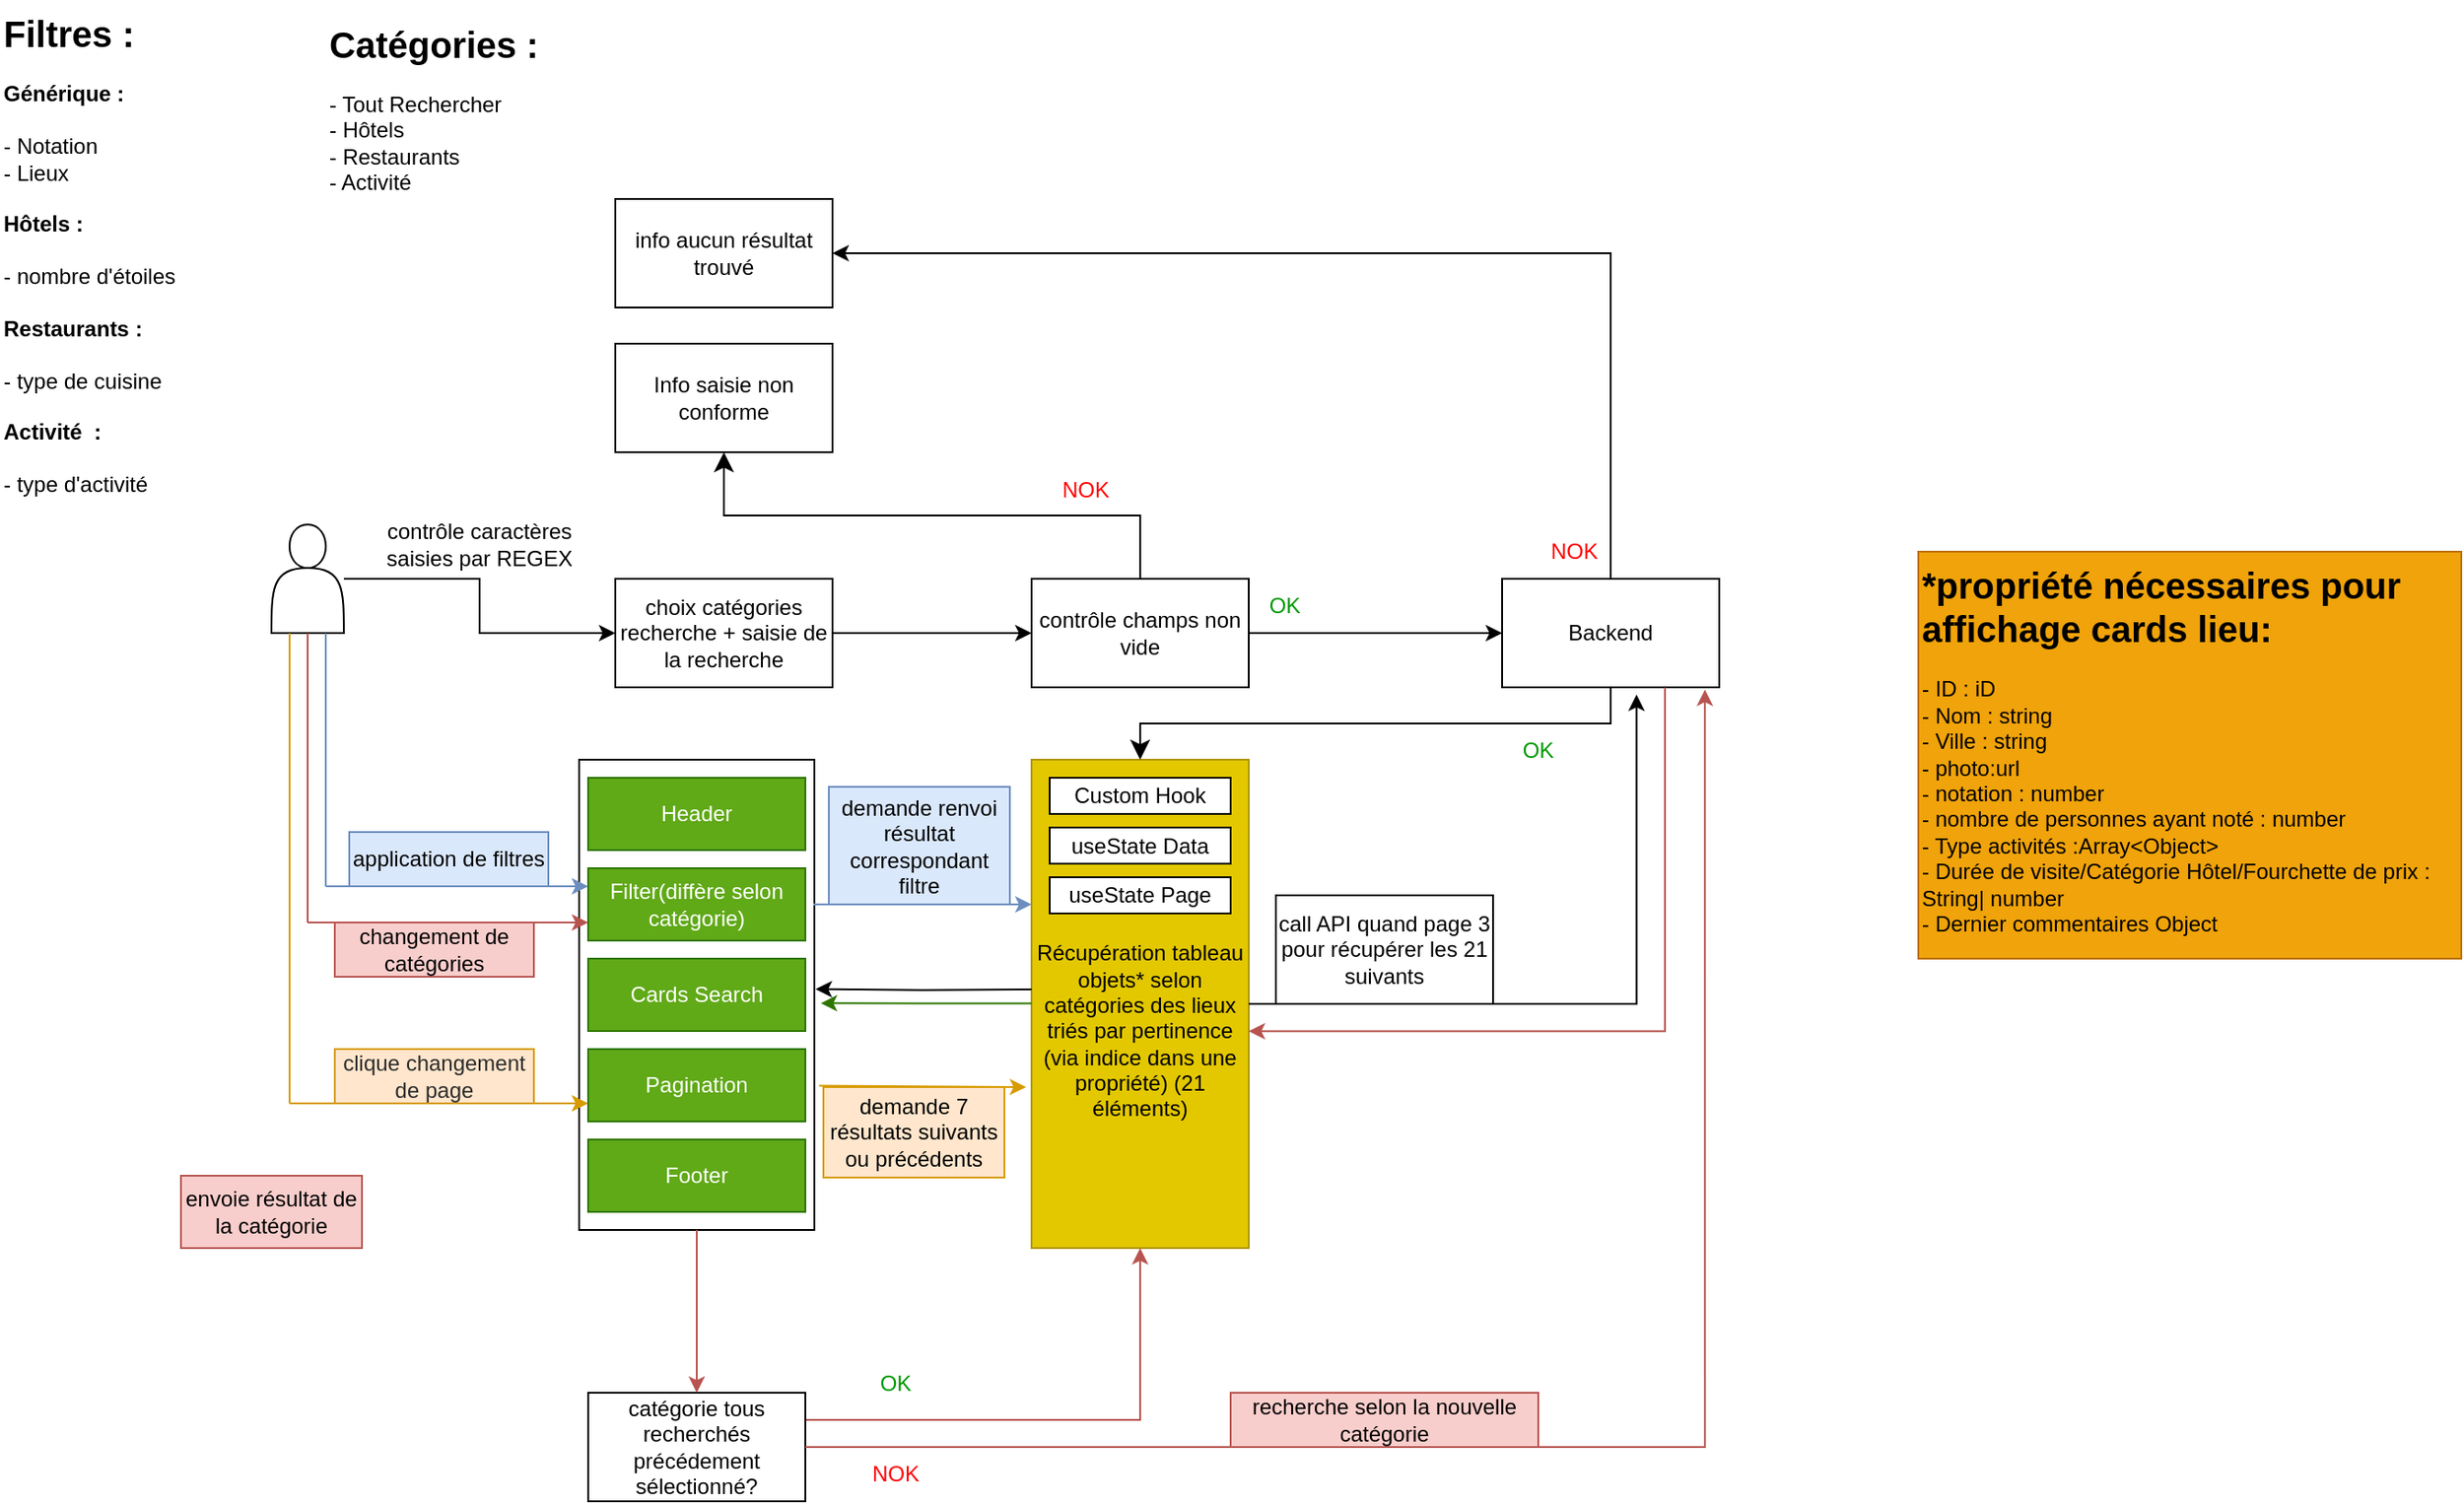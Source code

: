 <mxfile version="24.6.4" type="device">
  <diagram name="Page-1" id="-OZIe05YQaMjz7e-lakk">
    <mxGraphModel dx="1463" dy="376" grid="1" gridSize="10" guides="1" tooltips="1" connect="1" arrows="1" fold="1" page="1" pageScale="1" pageWidth="827" pageHeight="1169" math="0" shadow="0">
      <root>
        <mxCell id="0" />
        <mxCell id="1" parent="0" />
        <mxCell id="jqsIoBwaRQyOEGOpOjdC-4" style="edgeStyle=orthogonalEdgeStyle;rounded=0;orthogonalLoop=1;jettySize=auto;html=1;entryX=0;entryY=0.5;entryDx=0;entryDy=0;" parent="1" source="jqsIoBwaRQyOEGOpOjdC-1" target="jqsIoBwaRQyOEGOpOjdC-2" edge="1">
          <mxGeometry relative="1" as="geometry" />
        </mxCell>
        <mxCell id="jqsIoBwaRQyOEGOpOjdC-1" value="" style="shape=actor;whiteSpace=wrap;html=1;" parent="1" vertex="1">
          <mxGeometry x="-540" y="370" width="40" height="60" as="geometry" />
        </mxCell>
        <mxCell id="jqsIoBwaRQyOEGOpOjdC-7" style="edgeStyle=orthogonalEdgeStyle;rounded=0;orthogonalLoop=1;jettySize=auto;html=1;" parent="1" source="jqsIoBwaRQyOEGOpOjdC-2" target="jqsIoBwaRQyOEGOpOjdC-6" edge="1">
          <mxGeometry relative="1" as="geometry" />
        </mxCell>
        <mxCell id="jqsIoBwaRQyOEGOpOjdC-2" value="choix catégories recherche + saisie de la recherche" style="rounded=0;whiteSpace=wrap;html=1;" parent="1" vertex="1">
          <mxGeometry x="-350" y="400" width="120" height="60" as="geometry" />
        </mxCell>
        <mxCell id="jqsIoBwaRQyOEGOpOjdC-54" style="edgeStyle=orthogonalEdgeStyle;rounded=0;orthogonalLoop=1;jettySize=auto;html=1;entryX=1;entryY=0.5;entryDx=0;entryDy=0;" parent="1" source="jqsIoBwaRQyOEGOpOjdC-3" target="jqsIoBwaRQyOEGOpOjdC-53" edge="1">
          <mxGeometry relative="1" as="geometry">
            <Array as="points">
              <mxPoint x="200" y="220" />
            </Array>
          </mxGeometry>
        </mxCell>
        <mxCell id="jqsIoBwaRQyOEGOpOjdC-3" value="Backend" style="rounded=0;whiteSpace=wrap;html=1;" parent="1" vertex="1">
          <mxGeometry x="140" y="400" width="120" height="60" as="geometry" />
        </mxCell>
        <mxCell id="jqsIoBwaRQyOEGOpOjdC-5" value="contrôle caractères saisies par REGEX" style="text;html=1;align=center;verticalAlign=middle;whiteSpace=wrap;rounded=0;" parent="1" vertex="1">
          <mxGeometry x="-485" y="366" width="120" height="30" as="geometry" />
        </mxCell>
        <mxCell id="jqsIoBwaRQyOEGOpOjdC-8" style="edgeStyle=orthogonalEdgeStyle;rounded=0;orthogonalLoop=1;jettySize=auto;html=1;" parent="1" source="jqsIoBwaRQyOEGOpOjdC-6" target="jqsIoBwaRQyOEGOpOjdC-3" edge="1">
          <mxGeometry relative="1" as="geometry" />
        </mxCell>
        <mxCell id="jqsIoBwaRQyOEGOpOjdC-6" value="contrôle champs non vide" style="rounded=0;whiteSpace=wrap;html=1;" parent="1" vertex="1">
          <mxGeometry x="-120" y="400" width="120" height="60" as="geometry" />
        </mxCell>
        <mxCell id="jqsIoBwaRQyOEGOpOjdC-9" value="&lt;font color=&quot;#009900&quot;&gt;OK&lt;/font&gt;" style="text;html=1;align=center;verticalAlign=middle;whiteSpace=wrap;rounded=0;" parent="1" vertex="1">
          <mxGeometry x="-10" y="400" width="60" height="30" as="geometry" />
        </mxCell>
        <mxCell id="jqsIoBwaRQyOEGOpOjdC-11" value="Info saisie non conforme" style="rounded=0;whiteSpace=wrap;html=1;" parent="1" vertex="1">
          <mxGeometry x="-350" y="270" width="120" height="60" as="geometry" />
        </mxCell>
        <mxCell id="jqsIoBwaRQyOEGOpOjdC-13" value="" style="edgeStyle=elbowEdgeStyle;elbow=vertical;endArrow=classic;html=1;curved=0;rounded=0;endSize=8;startSize=8;exitX=0.5;exitY=0;exitDx=0;exitDy=0;" parent="1" source="jqsIoBwaRQyOEGOpOjdC-6" target="jqsIoBwaRQyOEGOpOjdC-11" edge="1">
          <mxGeometry width="50" height="50" relative="1" as="geometry">
            <mxPoint x="-110" y="330" as="sourcePoint" />
            <mxPoint x="-60" y="280" as="targetPoint" />
          </mxGeometry>
        </mxCell>
        <mxCell id="jqsIoBwaRQyOEGOpOjdC-14" value="&lt;font color=&quot;#ff0000&quot;&gt;NOK&lt;/font&gt;" style="text;html=1;align=center;verticalAlign=middle;whiteSpace=wrap;rounded=0;" parent="1" vertex="1">
          <mxGeometry x="-120" y="336" width="60" height="30" as="geometry" />
        </mxCell>
        <mxCell id="jqsIoBwaRQyOEGOpOjdC-15" value="Récupération tableau objets* selon catégories des lieux triés par pertinence (via indice dans une propriété) (21 éléments)" style="rounded=0;whiteSpace=wrap;html=1;fillColor=#e3c800;fontColor=#000000;strokeColor=#B09500;verticalAlign=middle;spacingTop=30;" parent="1" vertex="1">
          <mxGeometry x="-120" y="500" width="120" height="270" as="geometry" />
        </mxCell>
        <mxCell id="jqsIoBwaRQyOEGOpOjdC-17" value="" style="edgeStyle=elbowEdgeStyle;elbow=vertical;endArrow=classic;html=1;curved=0;rounded=0;endSize=8;startSize=8;" parent="1" source="jqsIoBwaRQyOEGOpOjdC-3" target="jqsIoBwaRQyOEGOpOjdC-15" edge="1">
          <mxGeometry width="50" height="50" relative="1" as="geometry">
            <mxPoint x="-140" y="530" as="sourcePoint" />
            <mxPoint x="-90" y="480" as="targetPoint" />
          </mxGeometry>
        </mxCell>
        <mxCell id="jqsIoBwaRQyOEGOpOjdC-19" value="" style="rounded=0;whiteSpace=wrap;html=1;fillColor=none;" parent="1" vertex="1">
          <mxGeometry x="-370" y="500" width="130" height="260" as="geometry" />
        </mxCell>
        <mxCell id="jqsIoBwaRQyOEGOpOjdC-21" value="" style="endArrow=none;html=1;rounded=0;exitX=0.866;exitY=0.977;exitDx=0;exitDy=0;fillColor=#ffe6cc;strokeColor=#d79b00;exitPerimeter=0;" parent="1" edge="1">
          <mxGeometry width="50" height="50" relative="1" as="geometry">
            <mxPoint x="-530" y="430" as="sourcePoint" />
            <mxPoint x="-530" y="690" as="targetPoint" />
          </mxGeometry>
        </mxCell>
        <mxCell id="jqsIoBwaRQyOEGOpOjdC-22" value="" style="endArrow=classic;html=1;rounded=0;entryX=0;entryY=0.75;entryDx=0;entryDy=0;fillColor=#ffe6cc;strokeColor=#d79b00;" parent="1" target="tws-aRyEBau8SEogngRB-4" edge="1">
          <mxGeometry width="50" height="50" relative="1" as="geometry">
            <mxPoint x="-530" y="690" as="sourcePoint" />
            <mxPoint x="-200" y="540" as="targetPoint" />
          </mxGeometry>
        </mxCell>
        <mxCell id="jqsIoBwaRQyOEGOpOjdC-23" value="clique changement de page" style="text;html=1;align=center;verticalAlign=middle;whiteSpace=wrap;rounded=0;fillColor=#ffe6cc;strokeColor=#d79b00;fontColor=#2B2B2B;" parent="1" vertex="1">
          <mxGeometry x="-505" y="660" width="110" height="30" as="geometry" />
        </mxCell>
        <mxCell id="jqsIoBwaRQyOEGOpOjdC-26" style="edgeStyle=orthogonalEdgeStyle;rounded=0;orthogonalLoop=1;jettySize=auto;html=1;entryX=1.005;entryY=0.037;entryDx=0;entryDy=0;entryPerimeter=0;exitX=0;exitY=0.036;exitDx=0;exitDy=0;exitPerimeter=0;" parent="1" edge="1">
          <mxGeometry relative="1" as="geometry">
            <mxPoint x="-120" y="626.94" as="sourcePoint" />
            <mxPoint x="-239.35" y="626.84" as="targetPoint" />
          </mxGeometry>
        </mxCell>
        <mxCell id="jqsIoBwaRQyOEGOpOjdC-27" value="" style="endArrow=classic;html=1;rounded=0;exitX=1.02;exitY=0.728;exitDx=0;exitDy=0;fillColor=#ffe6cc;strokeColor=#d79b00;exitPerimeter=0;" parent="1" edge="1">
          <mxGeometry width="50" height="50" relative="1" as="geometry">
            <mxPoint x="-237.4" y="680.28" as="sourcePoint" />
            <mxPoint x="-123" y="681" as="targetPoint" />
          </mxGeometry>
        </mxCell>
        <mxCell id="jqsIoBwaRQyOEGOpOjdC-28" value="demande 7 résultats suivants ou précédents" style="text;html=1;align=center;verticalAlign=middle;whiteSpace=wrap;rounded=0;fillColor=#ffe6cc;strokeColor=#d79b00;fontColor=#000000;" parent="1" vertex="1">
          <mxGeometry x="-235" y="681" width="100" height="50" as="geometry" />
        </mxCell>
        <mxCell id="jqsIoBwaRQyOEGOpOjdC-32" value="" style="endArrow=none;html=1;rounded=0;entryX=0.75;entryY=1;entryDx=0;entryDy=0;fillColor=#dae8fc;strokeColor=#6c8ebf;" parent="1" edge="1" target="jqsIoBwaRQyOEGOpOjdC-1">
          <mxGeometry width="50" height="50" relative="1" as="geometry">
            <mxPoint x="-510" y="570" as="sourcePoint" />
            <mxPoint x="-499.92" y="459.7" as="targetPoint" />
          </mxGeometry>
        </mxCell>
        <mxCell id="jqsIoBwaRQyOEGOpOjdC-33" value="" style="endArrow=classic;html=1;rounded=0;fillColor=#dae8fc;strokeColor=#6c8ebf;entryX=0;entryY=0.25;entryDx=0;entryDy=0;" parent="1" edge="1" target="tws-aRyEBau8SEogngRB-2">
          <mxGeometry width="50" height="50" relative="1" as="geometry">
            <mxPoint x="-510" y="570" as="sourcePoint" />
            <mxPoint x="-350" y="580" as="targetPoint" />
          </mxGeometry>
        </mxCell>
        <mxCell id="jqsIoBwaRQyOEGOpOjdC-34" value="application de filtres" style="text;html=1;align=center;verticalAlign=middle;whiteSpace=wrap;rounded=0;fillColor=#dae8fc;strokeColor=#6c8ebf;fontColor=#000000;" parent="1" vertex="1">
          <mxGeometry x="-497" y="540" width="110" height="30" as="geometry" />
        </mxCell>
        <mxCell id="jqsIoBwaRQyOEGOpOjdC-35" value="" style="endArrow=classic;html=1;rounded=0;exitX=0.996;exitY=0.644;exitDx=0;exitDy=0;exitPerimeter=0;entryX=-0.032;entryY=0.39;entryDx=0;entryDy=0;entryPerimeter=0;fillColor=#dae8fc;strokeColor=#6c8ebf;" parent="1" edge="1">
          <mxGeometry width="50" height="50" relative="1" as="geometry">
            <mxPoint x="-240.52" y="580" as="sourcePoint" />
            <mxPoint x="-120.0" y="580.06" as="targetPoint" />
          </mxGeometry>
        </mxCell>
        <mxCell id="jqsIoBwaRQyOEGOpOjdC-36" value="demande renvoi résultat correspondant filtre" style="text;html=1;align=center;verticalAlign=middle;whiteSpace=wrap;rounded=0;fillColor=#dae8fc;strokeColor=#6c8ebf;fontColor=#000000;" parent="1" vertex="1">
          <mxGeometry x="-232" y="515" width="100" height="65" as="geometry" />
        </mxCell>
        <mxCell id="jqsIoBwaRQyOEGOpOjdC-38" value="" style="endArrow=none;html=1;rounded=0;entryX=0.25;entryY=1;entryDx=0;entryDy=0;fillColor=#f8cecc;strokeColor=#b85450;" parent="1" edge="1">
          <mxGeometry width="50" height="50" relative="1" as="geometry">
            <mxPoint x="-520" y="590" as="sourcePoint" />
            <mxPoint x="-520" y="430" as="targetPoint" />
            <Array as="points">
              <mxPoint x="-520" y="520" />
            </Array>
          </mxGeometry>
        </mxCell>
        <mxCell id="jqsIoBwaRQyOEGOpOjdC-39" value="" style="endArrow=classic;html=1;rounded=0;entryX=0;entryY=0.75;entryDx=0;entryDy=0;fillColor=#f8cecc;strokeColor=#b85450;" parent="1" target="tws-aRyEBau8SEogngRB-2" edge="1">
          <mxGeometry width="50" height="50" relative="1" as="geometry">
            <mxPoint x="-520" y="590" as="sourcePoint" />
            <mxPoint x="-370.26" y="590.34" as="targetPoint" />
          </mxGeometry>
        </mxCell>
        <mxCell id="jqsIoBwaRQyOEGOpOjdC-40" value="changement de catégories" style="text;html=1;align=center;verticalAlign=middle;whiteSpace=wrap;rounded=0;fillColor=#f8cecc;strokeColor=#b85450;fontColor=#000000;" parent="1" vertex="1">
          <mxGeometry x="-505" y="590" width="110" height="30" as="geometry" />
        </mxCell>
        <mxCell id="jqsIoBwaRQyOEGOpOjdC-43" style="edgeStyle=orthogonalEdgeStyle;rounded=0;orthogonalLoop=1;jettySize=auto;html=1;exitX=1;exitY=0.25;exitDx=0;exitDy=0;fillColor=#f8cecc;strokeColor=#b85450;" parent="1" source="jqsIoBwaRQyOEGOpOjdC-41" target="jqsIoBwaRQyOEGOpOjdC-15" edge="1">
          <mxGeometry relative="1" as="geometry" />
        </mxCell>
        <mxCell id="jqsIoBwaRQyOEGOpOjdC-41" value="catégorie tous recherchés précédement sélectionné?" style="rounded=0;whiteSpace=wrap;html=1;" parent="1" vertex="1">
          <mxGeometry x="-365" y="850" width="120" height="60" as="geometry" />
        </mxCell>
        <mxCell id="jqsIoBwaRQyOEGOpOjdC-42" value="" style="endArrow=classic;html=1;rounded=0;exitX=0.5;exitY=1;exitDx=0;exitDy=0;entryX=0.5;entryY=0;entryDx=0;entryDy=0;fillColor=#f8cecc;strokeColor=#b85450;" parent="1" source="jqsIoBwaRQyOEGOpOjdC-19" target="jqsIoBwaRQyOEGOpOjdC-41" edge="1">
          <mxGeometry width="50" height="50" relative="1" as="geometry">
            <mxPoint x="-300" y="790" as="sourcePoint" />
            <mxPoint x="-250" y="740" as="targetPoint" />
          </mxGeometry>
        </mxCell>
        <mxCell id="jqsIoBwaRQyOEGOpOjdC-44" value="&lt;font color=&quot;#009900&quot;&gt;OK&lt;/font&gt;" style="text;html=1;align=center;verticalAlign=middle;whiteSpace=wrap;rounded=0;" parent="1" vertex="1">
          <mxGeometry x="-225" y="830" width="60" height="30" as="geometry" />
        </mxCell>
        <mxCell id="jqsIoBwaRQyOEGOpOjdC-45" value="" style="endArrow=classic;html=1;rounded=0;exitX=-0.024;exitY=0.789;exitDx=0;exitDy=0;exitPerimeter=0;entryX=1.005;entryY=0.819;entryDx=0;entryDy=0;entryPerimeter=0;fillColor=#60a917;strokeColor=#2D7600;" parent="1" edge="1">
          <mxGeometry width="50" height="50" relative="1" as="geometry">
            <mxPoint x="-120.0" y="634.75" as="sourcePoint" />
            <mxPoint x="-236.47" y="634.66" as="targetPoint" />
          </mxGeometry>
        </mxCell>
        <mxCell id="jqsIoBwaRQyOEGOpOjdC-46" value="envoie résultat de la catégorie" style="text;html=1;align=center;verticalAlign=middle;whiteSpace=wrap;rounded=0;fillColor=#f8cecc;strokeColor=#b85450;fontColor=#000000;" parent="1" vertex="1">
          <mxGeometry x="-590" y="730" width="100" height="40" as="geometry" />
        </mxCell>
        <mxCell id="jqsIoBwaRQyOEGOpOjdC-47" style="edgeStyle=orthogonalEdgeStyle;rounded=0;orthogonalLoop=1;jettySize=auto;html=1;entryX=0.934;entryY=1.02;entryDx=0;entryDy=0;entryPerimeter=0;fillColor=#f8cecc;strokeColor=#b85450;" parent="1" source="jqsIoBwaRQyOEGOpOjdC-41" target="jqsIoBwaRQyOEGOpOjdC-3" edge="1">
          <mxGeometry relative="1" as="geometry" />
        </mxCell>
        <mxCell id="jqsIoBwaRQyOEGOpOjdC-48" value="&lt;font color=&quot;#ff0000&quot;&gt;NOK&lt;/font&gt;" style="text;html=1;align=center;verticalAlign=middle;whiteSpace=wrap;rounded=0;" parent="1" vertex="1">
          <mxGeometry x="-225" y="880" width="60" height="30" as="geometry" />
        </mxCell>
        <mxCell id="jqsIoBwaRQyOEGOpOjdC-49" value="recherche selon la nouvelle catégorie" style="text;html=1;align=center;verticalAlign=middle;whiteSpace=wrap;rounded=0;fillColor=#f8cecc;strokeColor=#b85450;fontColor=#000000;" parent="1" vertex="1">
          <mxGeometry x="-10" y="850" width="170" height="30" as="geometry" />
        </mxCell>
        <mxCell id="jqsIoBwaRQyOEGOpOjdC-50" style="edgeStyle=orthogonalEdgeStyle;rounded=0;orthogonalLoop=1;jettySize=auto;html=1;entryX=1;entryY=0.556;entryDx=0;entryDy=0;entryPerimeter=0;fillColor=#f8cecc;strokeColor=#b85450;" parent="1" source="jqsIoBwaRQyOEGOpOjdC-3" target="jqsIoBwaRQyOEGOpOjdC-15" edge="1">
          <mxGeometry relative="1" as="geometry">
            <Array as="points">
              <mxPoint x="230" y="650" />
            </Array>
          </mxGeometry>
        </mxCell>
        <mxCell id="jqsIoBwaRQyOEGOpOjdC-52" value="&lt;font color=&quot;#009900&quot;&gt;OK&lt;/font&gt;" style="text;html=1;align=center;verticalAlign=middle;whiteSpace=wrap;rounded=0;" parent="1" vertex="1">
          <mxGeometry x="130" y="480" width="60" height="30" as="geometry" />
        </mxCell>
        <mxCell id="jqsIoBwaRQyOEGOpOjdC-53" value="info aucun résultat trouvé" style="rounded=0;whiteSpace=wrap;html=1;" parent="1" vertex="1">
          <mxGeometry x="-350" y="190" width="120" height="60" as="geometry" />
        </mxCell>
        <mxCell id="jqsIoBwaRQyOEGOpOjdC-55" value="&lt;font color=&quot;#ff0000&quot;&gt;NOK&lt;/font&gt;" style="text;html=1;align=center;verticalAlign=middle;whiteSpace=wrap;rounded=0;" parent="1" vertex="1">
          <mxGeometry x="150" y="370" width="60" height="30" as="geometry" />
        </mxCell>
        <mxCell id="jqsIoBwaRQyOEGOpOjdC-58" value="&lt;b&gt;&lt;font style=&quot;font-size: 20px;&quot;&gt;Catégories :&lt;/font&gt;&lt;/b&gt;&lt;div&gt;&lt;b&gt;&lt;br&gt;&lt;/b&gt;&lt;div&gt;- Tout Rechercher&lt;/div&gt;&lt;div&gt;- Hôtels&lt;/div&gt;&lt;div&gt;- Restaurants&lt;/div&gt;&lt;div&gt;- Activité&lt;/div&gt;&lt;/div&gt;" style="text;html=1;align=left;verticalAlign=middle;whiteSpace=wrap;rounded=0;" parent="1" vertex="1">
          <mxGeometry x="-510" y="80" width="120" height="120" as="geometry" />
        </mxCell>
        <mxCell id="jqsIoBwaRQyOEGOpOjdC-59" value="&lt;b&gt;&lt;font style=&quot;font-size: 20px;&quot;&gt;Filtres :&lt;/font&gt;&lt;/b&gt;&lt;div&gt;&lt;b&gt;&lt;br&gt;&lt;/b&gt;&lt;/div&gt;&lt;div&gt;&lt;b&gt;Générique :&amp;nbsp;&lt;/b&gt;&lt;/div&gt;&lt;div&gt;&lt;b&gt;&lt;br&gt;&lt;/b&gt;&lt;div&gt;&lt;span style=&quot;background-color: initial;&quot;&gt;- Notation&lt;/span&gt;&lt;/div&gt;&lt;div&gt;&lt;span style=&quot;background-color: initial;&quot;&gt;- Lieux&amp;nbsp;&lt;/span&gt;&lt;/div&gt;&lt;div&gt;&lt;br&gt;&lt;/div&gt;&lt;div&gt;&lt;b&gt;Hôtels :&lt;/b&gt;&lt;br&gt;&lt;/div&gt;&lt;/div&gt;&lt;div&gt;&lt;b&gt;&lt;br&gt;&lt;/b&gt;&lt;/div&gt;&lt;div&gt;- nombre d&#39;étoiles&lt;/div&gt;&lt;div&gt;&lt;br&gt;&lt;/div&gt;&lt;div&gt;&lt;b&gt;Restaurants :&lt;/b&gt;&lt;br&gt;&lt;/div&gt;&lt;div&gt;&lt;br&gt;&lt;/div&gt;&lt;div&gt;- type de cuisine&lt;/div&gt;&lt;div&gt;&lt;br&gt;&lt;/div&gt;&lt;div&gt;&lt;b&gt;Activité&amp;nbsp; :&lt;/b&gt;&lt;br&gt;&lt;/div&gt;&lt;div&gt;&lt;b&gt;&lt;br&gt;&lt;/b&gt;&lt;/div&gt;&lt;div&gt;- type d&#39;activité&lt;/div&gt;" style="text;html=1;align=left;verticalAlign=top;whiteSpace=wrap;rounded=0;" parent="1" vertex="1">
          <mxGeometry x="-690" y="80" width="120" height="340" as="geometry" />
        </mxCell>
        <mxCell id="J3gAGZSWbf4-d91PH42h-1" value="&lt;b&gt;&lt;font style=&quot;font-size: 20px;&quot;&gt;*propriété nécessaires pour affichage cards lieu:&lt;/font&gt;&lt;/b&gt;&lt;div&gt;&lt;b&gt;&lt;br&gt;&lt;/b&gt;&lt;div&gt;&lt;span style=&quot;background-color: initial;&quot;&gt;- ID : iD&lt;/span&gt;&lt;/div&gt;&lt;div&gt;&lt;span style=&quot;background-color: initial;&quot;&gt;- Nom : string&lt;/span&gt;&lt;/div&gt;&lt;div&gt;&lt;span style=&quot;background-color: initial;&quot;&gt;- Ville : string&lt;/span&gt;&lt;br&gt;&lt;/div&gt;&lt;div&gt;&lt;span style=&quot;background-color: initial;&quot;&gt;- photo:url&lt;/span&gt;&lt;/div&gt;&lt;div&gt;&lt;span style=&quot;background-color: initial;&quot;&gt;- notation : number&lt;/span&gt;&lt;/div&gt;&lt;div&gt;&lt;span style=&quot;background-color: initial;&quot;&gt;- nombre de personnes ayant noté : number&lt;/span&gt;&lt;/div&gt;&lt;div&gt;- Type activités :Array&amp;lt;Object&amp;gt;&lt;/div&gt;&lt;div&gt;- Durée de visite/Catégorie Hôtel/Fourchette de prix : String| number&lt;/div&gt;&lt;/div&gt;&lt;div&gt;- Dernier commentaires Object&lt;/div&gt;" style="text;html=1;align=left;verticalAlign=top;whiteSpace=wrap;rounded=0;fillColor=#f0a30a;fontColor=#000000;strokeColor=#BD7000;" parent="1" vertex="1">
          <mxGeometry x="370" y="385" width="300" height="225" as="geometry" />
        </mxCell>
        <mxCell id="tws-aRyEBau8SEogngRB-1" value="Header" style="rounded=0;whiteSpace=wrap;html=1;fillColor=#60a917;fontColor=#ffffff;strokeColor=#2D7600;" vertex="1" parent="1">
          <mxGeometry x="-365" y="510" width="120" height="40" as="geometry" />
        </mxCell>
        <mxCell id="tws-aRyEBau8SEogngRB-2" value="Filter(diffère selon catégorie)" style="rounded=0;whiteSpace=wrap;html=1;fillColor=#60a917;fontColor=#ffffff;strokeColor=#2D7600;" vertex="1" parent="1">
          <mxGeometry x="-365" y="560" width="120" height="40" as="geometry" />
        </mxCell>
        <mxCell id="tws-aRyEBau8SEogngRB-3" value="Cards Search" style="rounded=0;whiteSpace=wrap;html=1;fillColor=#60a917;fontColor=#ffffff;strokeColor=#2D7600;" vertex="1" parent="1">
          <mxGeometry x="-365" y="610" width="120" height="40" as="geometry" />
        </mxCell>
        <mxCell id="tws-aRyEBau8SEogngRB-4" value="Pagination" style="rounded=0;whiteSpace=wrap;html=1;fillColor=#60a917;fontColor=#ffffff;strokeColor=#2D7600;" vertex="1" parent="1">
          <mxGeometry x="-365" y="660" width="120" height="40" as="geometry" />
        </mxCell>
        <mxCell id="tws-aRyEBau8SEogngRB-5" value="Footer" style="rounded=0;whiteSpace=wrap;html=1;fillColor=#60a917;fontColor=#ffffff;strokeColor=#2D7600;" vertex="1" parent="1">
          <mxGeometry x="-365" y="710" width="120" height="40" as="geometry" />
        </mxCell>
        <mxCell id="tws-aRyEBau8SEogngRB-8" value="Custom Hook" style="rounded=0;whiteSpace=wrap;html=1;" vertex="1" parent="1">
          <mxGeometry x="-110" y="510" width="100" height="20" as="geometry" />
        </mxCell>
        <mxCell id="tws-aRyEBau8SEogngRB-9" value="useState Data" style="rounded=0;whiteSpace=wrap;html=1;" vertex="1" parent="1">
          <mxGeometry x="-110" y="537.5" width="100" height="20" as="geometry" />
        </mxCell>
        <mxCell id="tws-aRyEBau8SEogngRB-10" value="useState Page" style="rounded=0;whiteSpace=wrap;html=1;" vertex="1" parent="1">
          <mxGeometry x="-110" y="565" width="100" height="20" as="geometry" />
        </mxCell>
        <mxCell id="tws-aRyEBau8SEogngRB-12" style="edgeStyle=orthogonalEdgeStyle;rounded=0;orthogonalLoop=1;jettySize=auto;html=1;entryX=0.619;entryY=1.067;entryDx=0;entryDy=0;entryPerimeter=0;" edge="1" parent="1" source="jqsIoBwaRQyOEGOpOjdC-15" target="jqsIoBwaRQyOEGOpOjdC-3">
          <mxGeometry relative="1" as="geometry" />
        </mxCell>
        <mxCell id="tws-aRyEBau8SEogngRB-13" value="call API quand page 3 pour récupérer les 21 suivants" style="rounded=0;whiteSpace=wrap;html=1;" vertex="1" parent="1">
          <mxGeometry x="15" y="575" width="120" height="60" as="geometry" />
        </mxCell>
      </root>
    </mxGraphModel>
  </diagram>
</mxfile>
